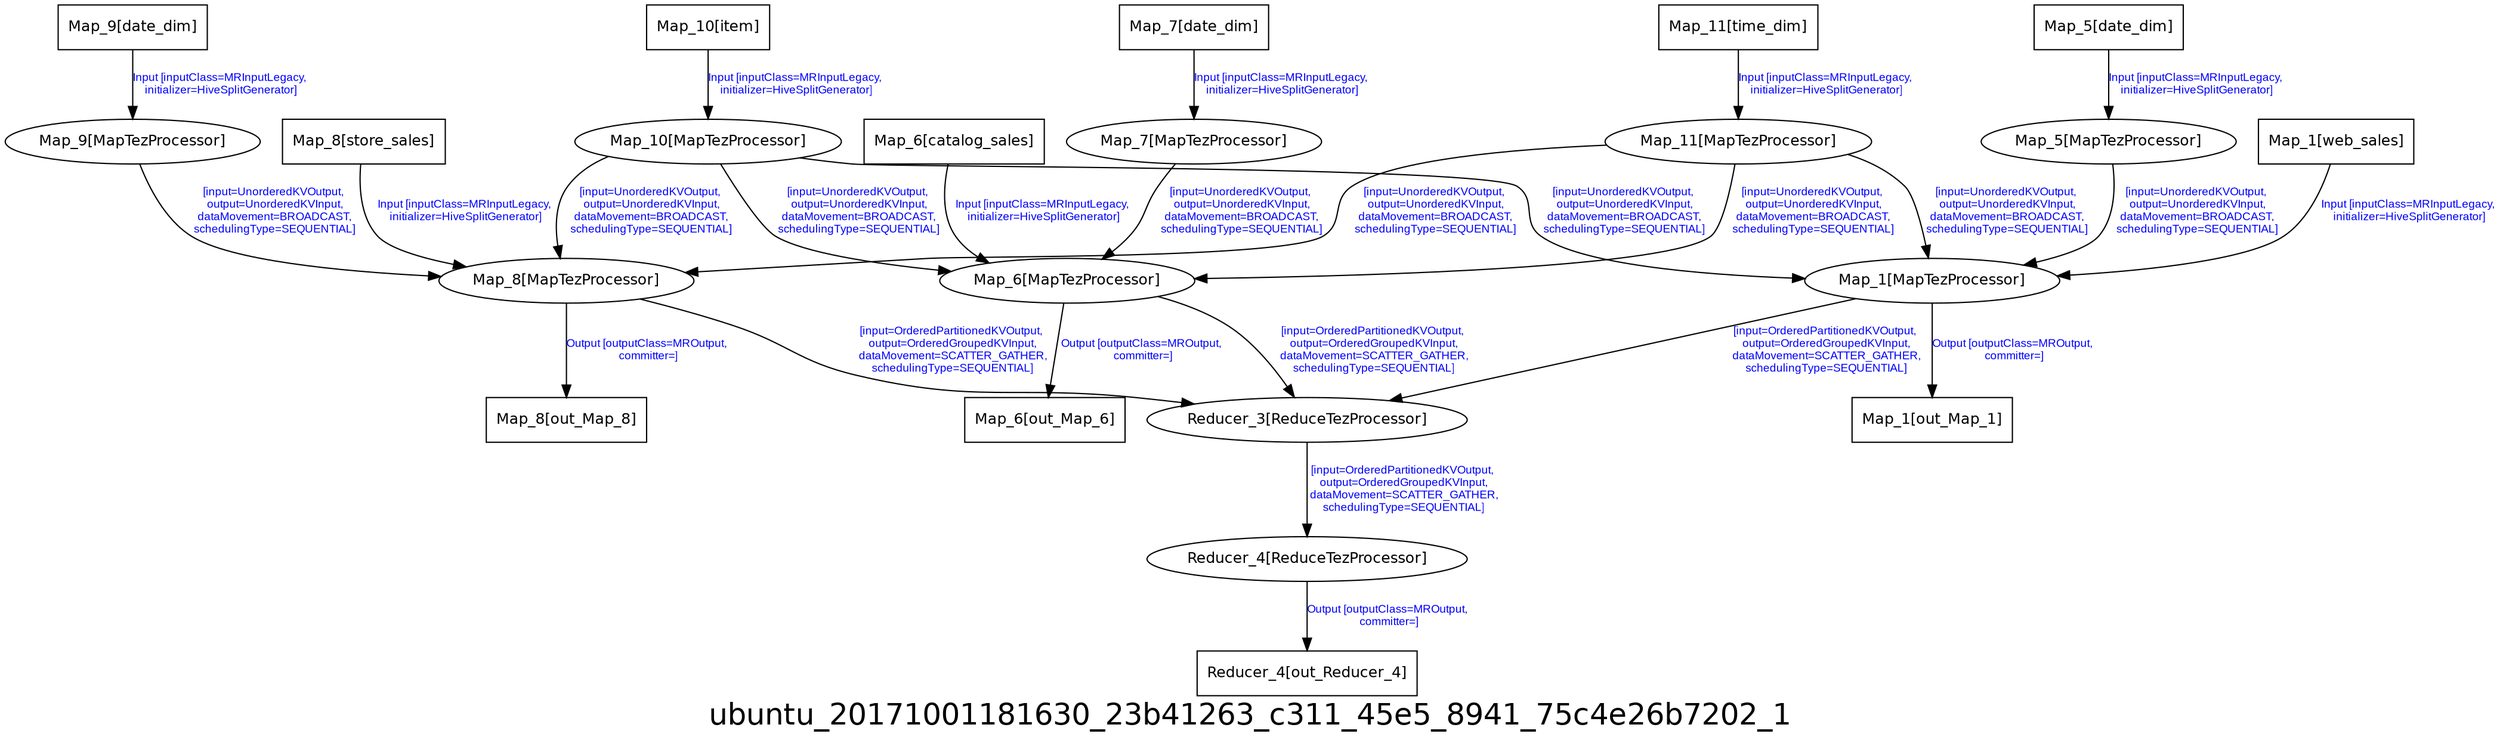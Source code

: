 digraph ubuntu_20171001181630_23b41263_c311_45e5_8941_75c4e26b7202_1 {
graph [ label="ubuntu_20171001181630_23b41263_c311_45e5_8941_75c4e26b7202_1", fontsize=24, fontname=Helvetica];
node [fontsize=12, fontname=Helvetica];
edge [fontsize=9, fontcolor=blue, fontname=Arial];
"ubuntu_20171001181630_23b41263_c311_45e5_8941_75c4e26b7202_1.Map_5_date_dim" [ label = "Map_5[date_dim]", shape = "box" ];
"ubuntu_20171001181630_23b41263_c311_45e5_8941_75c4e26b7202_1.Map_5_date_dim" -> "ubuntu_20171001181630_23b41263_c311_45e5_8941_75c4e26b7202_1.Map_5" [ label = "Input [inputClass=MRInputLegacy,\n initializer=HiveSplitGenerator]" ];
"ubuntu_20171001181630_23b41263_c311_45e5_8941_75c4e26b7202_1.Map_10_item" [ label = "Map_10[item]", shape = "box" ];
"ubuntu_20171001181630_23b41263_c311_45e5_8941_75c4e26b7202_1.Map_10_item" -> "ubuntu_20171001181630_23b41263_c311_45e5_8941_75c4e26b7202_1.Map_10" [ label = "Input [inputClass=MRInputLegacy,\n initializer=HiveSplitGenerator]" ];
"ubuntu_20171001181630_23b41263_c311_45e5_8941_75c4e26b7202_1.Map_11_time_dim" [ label = "Map_11[time_dim]", shape = "box" ];
"ubuntu_20171001181630_23b41263_c311_45e5_8941_75c4e26b7202_1.Map_11_time_dim" -> "ubuntu_20171001181630_23b41263_c311_45e5_8941_75c4e26b7202_1.Map_11" [ label = "Input [inputClass=MRInputLegacy,\n initializer=HiveSplitGenerator]" ];
"ubuntu_20171001181630_23b41263_c311_45e5_8941_75c4e26b7202_1.Map_6" [ label = "Map_6[MapTezProcessor]" ];
"ubuntu_20171001181630_23b41263_c311_45e5_8941_75c4e26b7202_1.Map_6" -> "ubuntu_20171001181630_23b41263_c311_45e5_8941_75c4e26b7202_1.Map_6_out_Map_6" [ label = "Output [outputClass=MROutput,\n committer=]" ];
"ubuntu_20171001181630_23b41263_c311_45e5_8941_75c4e26b7202_1.Map_6" -> "ubuntu_20171001181630_23b41263_c311_45e5_8941_75c4e26b7202_1.Reducer_3" [ label = "[input=OrderedPartitionedKVOutput,\n output=OrderedGroupedKVInput,\n dataMovement=SCATTER_GATHER,\n schedulingType=SEQUENTIAL]" ];
"ubuntu_20171001181630_23b41263_c311_45e5_8941_75c4e26b7202_1.Map_6_catalog_sales" [ label = "Map_6[catalog_sales]", shape = "box" ];
"ubuntu_20171001181630_23b41263_c311_45e5_8941_75c4e26b7202_1.Map_6_catalog_sales" -> "ubuntu_20171001181630_23b41263_c311_45e5_8941_75c4e26b7202_1.Map_6" [ label = "Input [inputClass=MRInputLegacy,\n initializer=HiveSplitGenerator]" ];
"ubuntu_20171001181630_23b41263_c311_45e5_8941_75c4e26b7202_1.Map_8_store_sales" [ label = "Map_8[store_sales]", shape = "box" ];
"ubuntu_20171001181630_23b41263_c311_45e5_8941_75c4e26b7202_1.Map_8_store_sales" -> "ubuntu_20171001181630_23b41263_c311_45e5_8941_75c4e26b7202_1.Map_8" [ label = "Input [inputClass=MRInputLegacy,\n initializer=HiveSplitGenerator]" ];
"ubuntu_20171001181630_23b41263_c311_45e5_8941_75c4e26b7202_1.Map_8" [ label = "Map_8[MapTezProcessor]" ];
"ubuntu_20171001181630_23b41263_c311_45e5_8941_75c4e26b7202_1.Map_8" -> "ubuntu_20171001181630_23b41263_c311_45e5_8941_75c4e26b7202_1.Map_8_out_Map_8" [ label = "Output [outputClass=MROutput,\n committer=]" ];
"ubuntu_20171001181630_23b41263_c311_45e5_8941_75c4e26b7202_1.Map_8" -> "ubuntu_20171001181630_23b41263_c311_45e5_8941_75c4e26b7202_1.Reducer_3" [ label = "[input=OrderedPartitionedKVOutput,\n output=OrderedGroupedKVInput,\n dataMovement=SCATTER_GATHER,\n schedulingType=SEQUENTIAL]" ];
"ubuntu_20171001181630_23b41263_c311_45e5_8941_75c4e26b7202_1.Map_11" [ label = "Map_11[MapTezProcessor]" ];
"ubuntu_20171001181630_23b41263_c311_45e5_8941_75c4e26b7202_1.Map_11" -> "ubuntu_20171001181630_23b41263_c311_45e5_8941_75c4e26b7202_1.Map_8" [ label = "[input=UnorderedKVOutput,\n output=UnorderedKVInput,\n dataMovement=BROADCAST,\n schedulingType=SEQUENTIAL]" ];
"ubuntu_20171001181630_23b41263_c311_45e5_8941_75c4e26b7202_1.Map_11" -> "ubuntu_20171001181630_23b41263_c311_45e5_8941_75c4e26b7202_1.Map_6" [ label = "[input=UnorderedKVOutput,\n output=UnorderedKVInput,\n dataMovement=BROADCAST,\n schedulingType=SEQUENTIAL]" ];
"ubuntu_20171001181630_23b41263_c311_45e5_8941_75c4e26b7202_1.Map_11" -> "ubuntu_20171001181630_23b41263_c311_45e5_8941_75c4e26b7202_1.Map_1" [ label = "[input=UnorderedKVOutput,\n output=UnorderedKVInput,\n dataMovement=BROADCAST,\n schedulingType=SEQUENTIAL]" ];
"ubuntu_20171001181630_23b41263_c311_45e5_8941_75c4e26b7202_1.Map_8_out_Map_8" [ label = "Map_8[out_Map_8]", shape = "box" ];
"ubuntu_20171001181630_23b41263_c311_45e5_8941_75c4e26b7202_1.Map_1" [ label = "Map_1[MapTezProcessor]" ];
"ubuntu_20171001181630_23b41263_c311_45e5_8941_75c4e26b7202_1.Map_1" -> "ubuntu_20171001181630_23b41263_c311_45e5_8941_75c4e26b7202_1.Map_1_out_Map_1" [ label = "Output [outputClass=MROutput,\n committer=]" ];
"ubuntu_20171001181630_23b41263_c311_45e5_8941_75c4e26b7202_1.Map_1" -> "ubuntu_20171001181630_23b41263_c311_45e5_8941_75c4e26b7202_1.Reducer_3" [ label = "[input=OrderedPartitionedKVOutput,\n output=OrderedGroupedKVInput,\n dataMovement=SCATTER_GATHER,\n schedulingType=SEQUENTIAL]" ];
"ubuntu_20171001181630_23b41263_c311_45e5_8941_75c4e26b7202_1.Reducer_3" [ label = "Reducer_3[ReduceTezProcessor]" ];
"ubuntu_20171001181630_23b41263_c311_45e5_8941_75c4e26b7202_1.Reducer_3" -> "ubuntu_20171001181630_23b41263_c311_45e5_8941_75c4e26b7202_1.Reducer_4" [ label = "[input=OrderedPartitionedKVOutput,\n output=OrderedGroupedKVInput,\n dataMovement=SCATTER_GATHER,\n schedulingType=SEQUENTIAL]" ];
"ubuntu_20171001181630_23b41263_c311_45e5_8941_75c4e26b7202_1.Map_9_date_dim" [ label = "Map_9[date_dim]", shape = "box" ];
"ubuntu_20171001181630_23b41263_c311_45e5_8941_75c4e26b7202_1.Map_9_date_dim" -> "ubuntu_20171001181630_23b41263_c311_45e5_8941_75c4e26b7202_1.Map_9" [ label = "Input [inputClass=MRInputLegacy,\n initializer=HiveSplitGenerator]" ];
"ubuntu_20171001181630_23b41263_c311_45e5_8941_75c4e26b7202_1.Map_7" [ label = "Map_7[MapTezProcessor]" ];
"ubuntu_20171001181630_23b41263_c311_45e5_8941_75c4e26b7202_1.Map_7" -> "ubuntu_20171001181630_23b41263_c311_45e5_8941_75c4e26b7202_1.Map_6" [ label = "[input=UnorderedKVOutput,\n output=UnorderedKVInput,\n dataMovement=BROADCAST,\n schedulingType=SEQUENTIAL]" ];
"ubuntu_20171001181630_23b41263_c311_45e5_8941_75c4e26b7202_1.Map_5" [ label = "Map_5[MapTezProcessor]" ];
"ubuntu_20171001181630_23b41263_c311_45e5_8941_75c4e26b7202_1.Map_5" -> "ubuntu_20171001181630_23b41263_c311_45e5_8941_75c4e26b7202_1.Map_1" [ label = "[input=UnorderedKVOutput,\n output=UnorderedKVInput,\n dataMovement=BROADCAST,\n schedulingType=SEQUENTIAL]" ];
"ubuntu_20171001181630_23b41263_c311_45e5_8941_75c4e26b7202_1.Map_7_date_dim" [ label = "Map_7[date_dim]", shape = "box" ];
"ubuntu_20171001181630_23b41263_c311_45e5_8941_75c4e26b7202_1.Map_7_date_dim" -> "ubuntu_20171001181630_23b41263_c311_45e5_8941_75c4e26b7202_1.Map_7" [ label = "Input [inputClass=MRInputLegacy,\n initializer=HiveSplitGenerator]" ];
"ubuntu_20171001181630_23b41263_c311_45e5_8941_75c4e26b7202_1.Map_1_web_sales" [ label = "Map_1[web_sales]", shape = "box" ];
"ubuntu_20171001181630_23b41263_c311_45e5_8941_75c4e26b7202_1.Map_1_web_sales" -> "ubuntu_20171001181630_23b41263_c311_45e5_8941_75c4e26b7202_1.Map_1" [ label = "Input [inputClass=MRInputLegacy,\n initializer=HiveSplitGenerator]" ];
"ubuntu_20171001181630_23b41263_c311_45e5_8941_75c4e26b7202_1.Reducer_4_out_Reducer_4" [ label = "Reducer_4[out_Reducer_4]", shape = "box" ];
"ubuntu_20171001181630_23b41263_c311_45e5_8941_75c4e26b7202_1.Map_10" [ label = "Map_10[MapTezProcessor]" ];
"ubuntu_20171001181630_23b41263_c311_45e5_8941_75c4e26b7202_1.Map_10" -> "ubuntu_20171001181630_23b41263_c311_45e5_8941_75c4e26b7202_1.Map_8" [ label = "[input=UnorderedKVOutput,\n output=UnorderedKVInput,\n dataMovement=BROADCAST,\n schedulingType=SEQUENTIAL]" ];
"ubuntu_20171001181630_23b41263_c311_45e5_8941_75c4e26b7202_1.Map_10" -> "ubuntu_20171001181630_23b41263_c311_45e5_8941_75c4e26b7202_1.Map_6" [ label = "[input=UnorderedKVOutput,\n output=UnorderedKVInput,\n dataMovement=BROADCAST,\n schedulingType=SEQUENTIAL]" ];
"ubuntu_20171001181630_23b41263_c311_45e5_8941_75c4e26b7202_1.Map_10" -> "ubuntu_20171001181630_23b41263_c311_45e5_8941_75c4e26b7202_1.Map_1" [ label = "[input=UnorderedKVOutput,\n output=UnorderedKVInput,\n dataMovement=BROADCAST,\n schedulingType=SEQUENTIAL]" ];
"ubuntu_20171001181630_23b41263_c311_45e5_8941_75c4e26b7202_1.Map_6_out_Map_6" [ label = "Map_6[out_Map_6]", shape = "box" ];
"ubuntu_20171001181630_23b41263_c311_45e5_8941_75c4e26b7202_1.Map_1_out_Map_1" [ label = "Map_1[out_Map_1]", shape = "box" ];
"ubuntu_20171001181630_23b41263_c311_45e5_8941_75c4e26b7202_1.Map_9" [ label = "Map_9[MapTezProcessor]" ];
"ubuntu_20171001181630_23b41263_c311_45e5_8941_75c4e26b7202_1.Map_9" -> "ubuntu_20171001181630_23b41263_c311_45e5_8941_75c4e26b7202_1.Map_8" [ label = "[input=UnorderedKVOutput,\n output=UnorderedKVInput,\n dataMovement=BROADCAST,\n schedulingType=SEQUENTIAL]" ];
"ubuntu_20171001181630_23b41263_c311_45e5_8941_75c4e26b7202_1.Reducer_4" [ label = "Reducer_4[ReduceTezProcessor]" ];
"ubuntu_20171001181630_23b41263_c311_45e5_8941_75c4e26b7202_1.Reducer_4" -> "ubuntu_20171001181630_23b41263_c311_45e5_8941_75c4e26b7202_1.Reducer_4_out_Reducer_4" [ label = "Output [outputClass=MROutput,\n committer=]" ];
}
